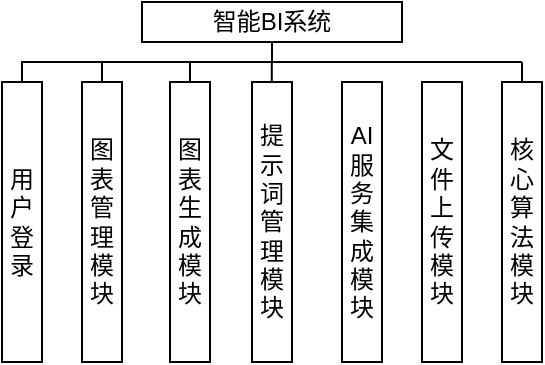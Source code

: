 <mxfile version="24.8.0">
  <diagram name="第 1 页" id="Z8dYw2rxD_TA3KUdmVeA">
    <mxGraphModel dx="542" dy="322" grid="1" gridSize="10" guides="1" tooltips="1" connect="1" arrows="1" fold="1" page="1" pageScale="1" pageWidth="827" pageHeight="1169" math="0" shadow="0">
      <root>
        <mxCell id="0" />
        <mxCell id="1" parent="0" />
        <mxCell id="sbGl9fW8TDM9Cy7e1jkT-1" value="智能BI系统" style="rounded=0;whiteSpace=wrap;html=1;" vertex="1" parent="1">
          <mxGeometry x="380" y="170" width="130" height="20" as="geometry" />
        </mxCell>
        <mxCell id="sbGl9fW8TDM9Cy7e1jkT-2" value="&lt;div style=&quot;&quot;&gt;用户登录&lt;/div&gt;" style="rounded=0;whiteSpace=wrap;html=1;align=center;" vertex="1" parent="1">
          <mxGeometry x="310" y="210" width="20" height="140" as="geometry" />
        </mxCell>
        <mxCell id="sbGl9fW8TDM9Cy7e1jkT-3" value="&lt;div style=&quot;&quot;&gt;图表管理&lt;/div&gt;&lt;div style=&quot;&quot;&gt;模块&lt;/div&gt;" style="rounded=0;whiteSpace=wrap;html=1;align=center;" vertex="1" parent="1">
          <mxGeometry x="350" y="210" width="20" height="140" as="geometry" />
        </mxCell>
        <mxCell id="sbGl9fW8TDM9Cy7e1jkT-4" value="&lt;div style=&quot;&quot;&gt;提示词管理&lt;/div&gt;&lt;div style=&quot;&quot;&gt;模块&lt;/div&gt;" style="rounded=0;whiteSpace=wrap;html=1;align=center;" vertex="1" parent="1">
          <mxGeometry x="435" y="210" width="20" height="140" as="geometry" />
        </mxCell>
        <mxCell id="sbGl9fW8TDM9Cy7e1jkT-5" value="&lt;div style=&quot;&quot;&gt;图表生成模块&lt;/div&gt;" style="rounded=0;whiteSpace=wrap;html=1;align=center;" vertex="1" parent="1">
          <mxGeometry x="394" y="210" width="20" height="140" as="geometry" />
        </mxCell>
        <mxCell id="sbGl9fW8TDM9Cy7e1jkT-6" value="&lt;div style=&quot;&quot;&gt;AI&lt;/div&gt;&lt;div style=&quot;&quot;&gt;服务集成&lt;/div&gt;&lt;div style=&quot;&quot;&gt;模块&lt;/div&gt;" style="rounded=0;whiteSpace=wrap;html=1;align=center;" vertex="1" parent="1">
          <mxGeometry x="480" y="210" width="20" height="140" as="geometry" />
        </mxCell>
        <mxCell id="sbGl9fW8TDM9Cy7e1jkT-7" value="&lt;div style=&quot;&quot;&gt;文件上传&lt;/div&gt;&lt;div style=&quot;&quot;&gt;模块&lt;/div&gt;" style="rounded=0;whiteSpace=wrap;html=1;align=center;" vertex="1" parent="1">
          <mxGeometry x="520" y="210" width="20" height="140" as="geometry" />
        </mxCell>
        <mxCell id="sbGl9fW8TDM9Cy7e1jkT-8" value="&lt;div style=&quot;&quot;&gt;核心算法&lt;/div&gt;&lt;div style=&quot;&quot;&gt;模块&lt;/div&gt;" style="rounded=0;whiteSpace=wrap;html=1;align=center;" vertex="1" parent="1">
          <mxGeometry x="560" y="210" width="20" height="140" as="geometry" />
        </mxCell>
        <mxCell id="sbGl9fW8TDM9Cy7e1jkT-13" value="" style="endArrow=none;html=1;rounded=0;entryX=0.5;entryY=1;entryDx=0;entryDy=0;exitX=0.5;exitY=0;exitDx=0;exitDy=0;" edge="1" parent="1" source="sbGl9fW8TDM9Cy7e1jkT-2" target="sbGl9fW8TDM9Cy7e1jkT-1">
          <mxGeometry width="50" height="50" relative="1" as="geometry">
            <mxPoint x="260" y="200" as="sourcePoint" />
            <mxPoint x="350" y="170" as="targetPoint" />
            <Array as="points">
              <mxPoint x="320" y="200" />
              <mxPoint x="390" y="200" />
              <mxPoint x="445" y="200" />
            </Array>
          </mxGeometry>
        </mxCell>
        <mxCell id="sbGl9fW8TDM9Cy7e1jkT-14" value="" style="endArrow=none;html=1;rounded=0;exitX=0.5;exitY=0;exitDx=0;exitDy=0;" edge="1" parent="1" source="sbGl9fW8TDM9Cy7e1jkT-3">
          <mxGeometry width="50" height="50" relative="1" as="geometry">
            <mxPoint x="320" y="250" as="sourcePoint" />
            <mxPoint x="360" y="200" as="targetPoint" />
          </mxGeometry>
        </mxCell>
        <mxCell id="sbGl9fW8TDM9Cy7e1jkT-17" value="" style="endArrow=none;html=1;rounded=0;exitX=0.5;exitY=0;exitDx=0;exitDy=0;" edge="1" parent="1" source="sbGl9fW8TDM9Cy7e1jkT-5">
          <mxGeometry width="50" height="50" relative="1" as="geometry">
            <mxPoint x="360" y="260" as="sourcePoint" />
            <mxPoint x="404" y="200" as="targetPoint" />
          </mxGeometry>
        </mxCell>
        <mxCell id="sbGl9fW8TDM9Cy7e1jkT-18" value="" style="endArrow=none;html=1;rounded=0;" edge="1" parent="1">
          <mxGeometry width="50" height="50" relative="1" as="geometry">
            <mxPoint x="444.9" y="210" as="sourcePoint" />
            <mxPoint x="444.9" y="200" as="targetPoint" />
          </mxGeometry>
        </mxCell>
        <mxCell id="sbGl9fW8TDM9Cy7e1jkT-19" value="" style="endArrow=none;html=1;rounded=0;" edge="1" parent="1">
          <mxGeometry width="50" height="50" relative="1" as="geometry">
            <mxPoint x="445" y="200" as="sourcePoint" />
            <mxPoint x="570" y="200" as="targetPoint" />
            <Array as="points" />
          </mxGeometry>
        </mxCell>
        <mxCell id="sbGl9fW8TDM9Cy7e1jkT-21" value="" style="endArrow=none;html=1;rounded=0;exitX=0.5;exitY=0;exitDx=0;exitDy=0;" edge="1" parent="1" source="sbGl9fW8TDM9Cy7e1jkT-8">
          <mxGeometry width="50" height="50" relative="1" as="geometry">
            <mxPoint x="550" y="230" as="sourcePoint" />
            <mxPoint x="570" y="200" as="targetPoint" />
          </mxGeometry>
        </mxCell>
      </root>
    </mxGraphModel>
  </diagram>
</mxfile>
